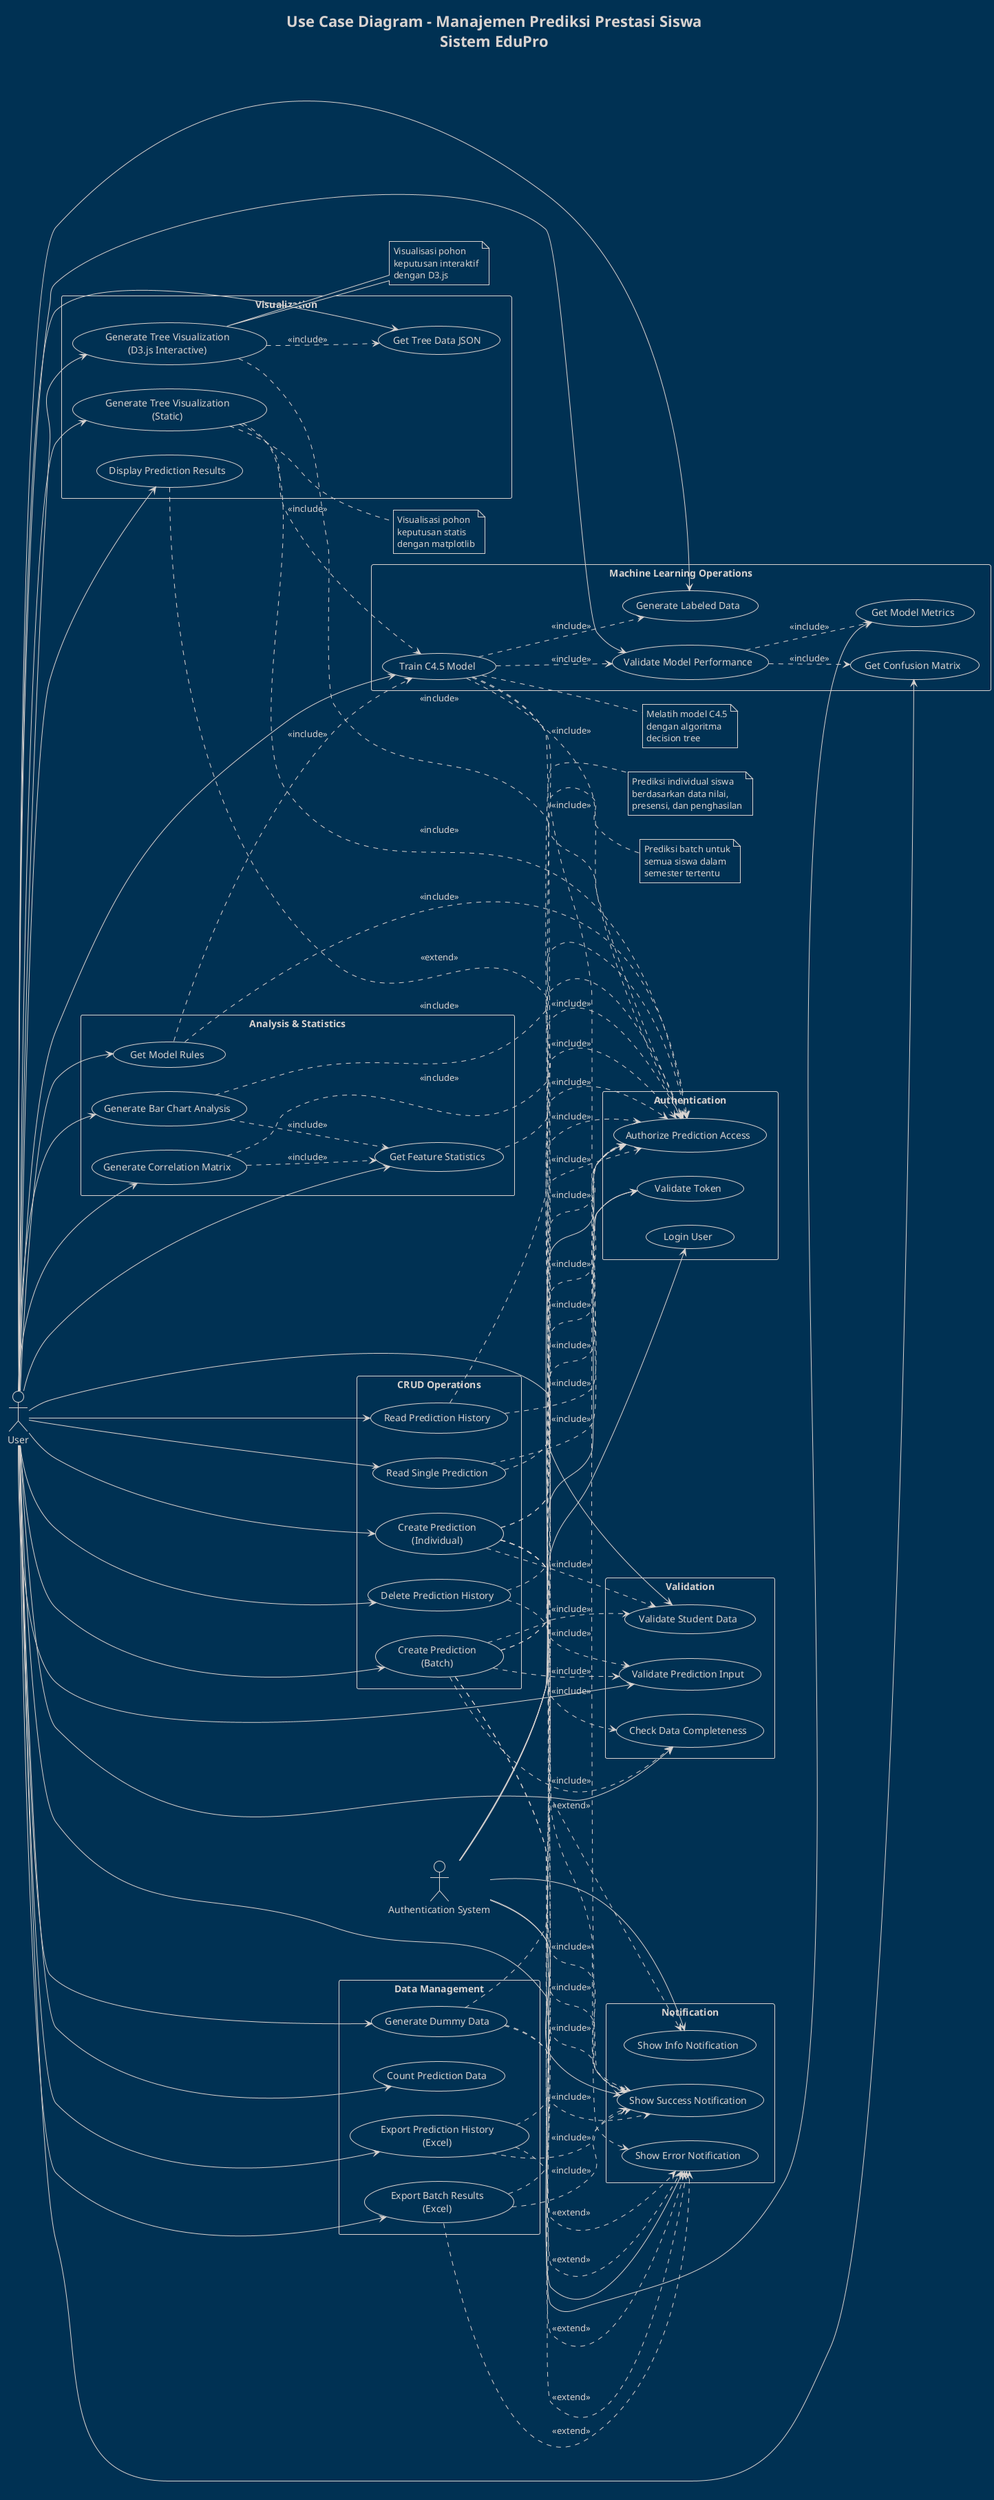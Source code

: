 @startuml Use Case Diagram - Manajemen Prediksi Prestasi Siswa
!theme blueprint
skinparam packageStyle rectangle

title Use Case Diagram - Manajemen Prediksi Prestasi Siswa\nSistem EduPro

left to right direction

actor User as U
actor "Authentication System" as Auth

package "CRUD Operations" as CRUD {
    usecase "Create Prediction\n(Individual)" as UC01
    usecase "Create Prediction\n(Batch)" as UC02
    usecase "Read Prediction History" as UC03
    usecase "Read Single Prediction" as UC04
    usecase "Delete Prediction History" as UC05
}

package "Machine Learning Operations" as ML {
    usecase "Train C4.5 Model" as UC06
    usecase "Generate Labeled Data" as UC07
    usecase "Validate Model Performance" as UC08
    usecase "Get Model Metrics" as UC09
    usecase "Get Confusion Matrix" as UC10
}

package "Data Management" as DM {
    usecase "Export Prediction History\n(Excel)" as UC11
    usecase "Export Batch Results\n(Excel)" as UC12
    usecase "Generate Dummy Data" as UC13
    usecase "Count Prediction Data" as UC14
}

package "Visualization" as VIS {
    usecase "Generate Tree Visualization\n(Static)" as UC15
    usecase "Generate Tree Visualization\n(D3.js Interactive)" as UC16
    usecase "Get Tree Data JSON" as UC17
    usecase "Display Prediction Results" as UC18
}

package "Analysis & Statistics" as STAT {
    usecase "Get Feature Statistics" as UC19
    usecase "Generate Correlation Matrix" as UC20
    usecase "Generate Bar Chart Analysis" as UC21
    usecase "Get Model Rules" as UC22
}

package "Validation" as VAL {
    usecase "Validate Student Data" as UC23
    usecase "Validate Prediction Input" as UC24
    usecase "Check Data Completeness" as UC25
}

package "Authentication" as AUTH {
    usecase "Login User" as UC26
    usecase "Authorize Prediction Access" as UC27
    usecase "Validate Token" as UC28
}

package "Notification" as NOTIF {
    usecase "Show Success Notification" as UC29
    usecase "Show Error Notification" as UC30
    usecase "Show Info Notification" as UC31
}

' User relationships
U --> UC01
U --> UC02
U --> UC03
U --> UC04
U --> UC05
U --> UC06
U --> UC07
U --> UC08
U --> UC09
U --> UC10
U --> UC11
U --> UC12
U --> UC13
U --> UC14
U --> UC15
U --> UC16
U --> UC17
U --> UC18
U --> UC19
U --> UC20
U --> UC21
U --> UC22
U --> UC23
U --> UC24
U --> UC25

' Authentication System relationships
Auth --> UC26
Auth --> UC27
Auth --> UC28
Auth --> UC29
Auth --> UC30
Auth --> UC31

' Include relationships
UC01 ..> UC23 : <<include>>
UC01 ..> UC24 : <<include>>
UC01 ..> UC25 : <<include>>
UC01 ..> UC27 : <<include>>
UC01 ..> UC29 : <<include>>

UC02 ..> UC23 : <<include>>
UC02 ..> UC24 : <<include>>
UC02 ..> UC25 : <<include>>
UC02 ..> UC27 : <<include>>
UC02 ..> UC29 : <<include>>

UC03 ..> UC27 : <<include>>
UC03 ..> UC28 : <<include>>

UC04 ..> UC27 : <<include>>
UC04 ..> UC28 : <<include>>

UC05 ..> UC27 : <<include>>
UC05 ..> UC29 : <<include>>

UC06 ..> UC07 : <<include>>
UC06 ..> UC08 : <<include>>
UC06 ..> UC27 : <<include>>
UC06 ..> UC29 : <<include>>

UC08 ..> UC09 : <<include>>
UC08 ..> UC10 : <<include>>

UC11 ..> UC27 : <<include>>
UC11 ..> UC29 : <<include>>

UC12 ..> UC27 : <<include>>
UC12 ..> UC29 : <<include>>

UC13 ..> UC27 : <<include>>
UC13 ..> UC29 : <<include>>

UC15 ..> UC06 : <<include>>
UC15 ..> UC27 : <<include>>

UC16 ..> UC17 : <<include>>
UC16 ..> UC27 : <<include>>

UC19 ..> UC27 : <<include>>

UC20 ..> UC19 : <<include>>
UC20 ..> UC27 : <<include>>

UC21 ..> UC19 : <<include>>
UC21 ..> UC27 : <<include>>

UC22 ..> UC06 : <<include>>
UC22 ..> UC27 : <<include>>

' Extend relationships
UC01 ..> UC30 : <<extend>>
UC02 ..> UC30 : <<extend>>
UC06 ..> UC30 : <<extend>>
UC11 ..> UC30 : <<extend>>
UC12 ..> UC30 : <<extend>>
UC13 ..> UC30 : <<extend>>

UC18 ..> UC31 : <<extend>>

note right of UC01
  Prediksi individual siswa
  berdasarkan data nilai,
  presensi, dan penghasilan
end note

note right of UC02
  Prediksi batch untuk
  semua siswa dalam
  semester tertentu
end note

note right of UC06
  Melatih model C4.5
  dengan algoritma
  decision tree
end note

note right of UC15
  Visualisasi pohon
  keputusan statis
  dengan matplotlib
end note

note right of UC16
  Visualisasi pohon
  keputusan interaktif
  dengan D3.js
end note

@enduml 